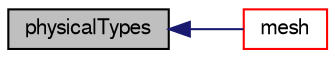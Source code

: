 digraph "physicalTypes"
{
  bgcolor="transparent";
  edge [fontname="FreeSans",fontsize="10",labelfontname="FreeSans",labelfontsize="10"];
  node [fontname="FreeSans",fontsize="10",shape=record];
  rankdir="LR";
  Node2895 [label="physicalTypes",height=0.2,width=0.4,color="black", fillcolor="grey75", style="filled", fontcolor="black"];
  Node2895 -> Node2896 [dir="back",color="midnightblue",fontsize="10",style="solid",fontname="FreeSans"];
  Node2896 [label="mesh",height=0.2,width=0.4,color="red",URL="$a27402.html#ae78c91f8ff731c07ccc4351d9fe861ba",tooltip="Return the mesh reference. "];
}
